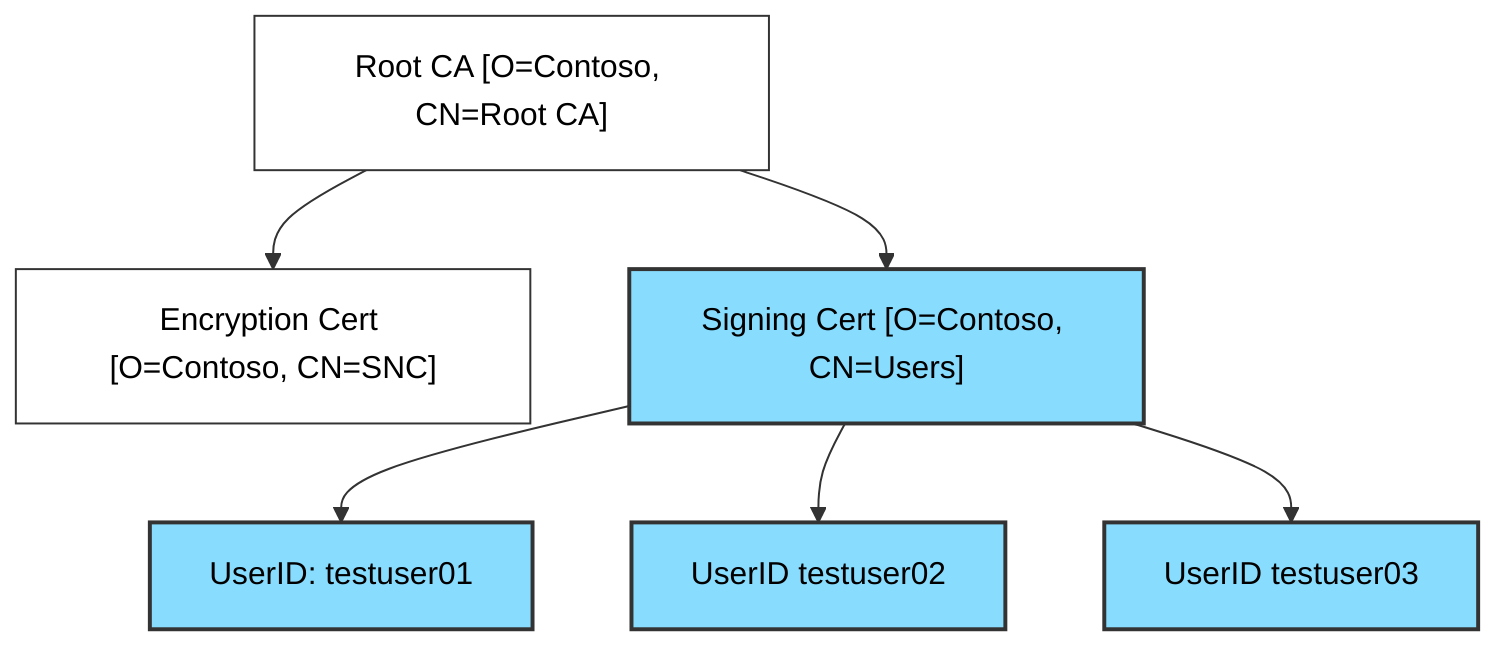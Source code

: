 flowchart TD
    classDef defaultStyle fill:#fff,stroke:#333,stroke-width:1px,color:black;
    classDef highlightStyle fill:#8df,stroke:#333,stroke-width:2px,color:black;
    RootCA["Root CA [O=Contoso, CN=Root CA]"] --> SNCCert["Encryption Cert [O=Contoso, CN=SNC]"]
    RootCA --> UsersCert["Signing Cert [O=Contoso, CN=Users]"]
    UsersCert --> U1[UserID: testuser01]
    UsersCert --> U2[UserID testuser02]
    UsersCert --> U3[UserID testuser03]
    class UsersCert,U1,U2,U3 highlightStyle;
    class RootCA,SNCCert defaultStyle;